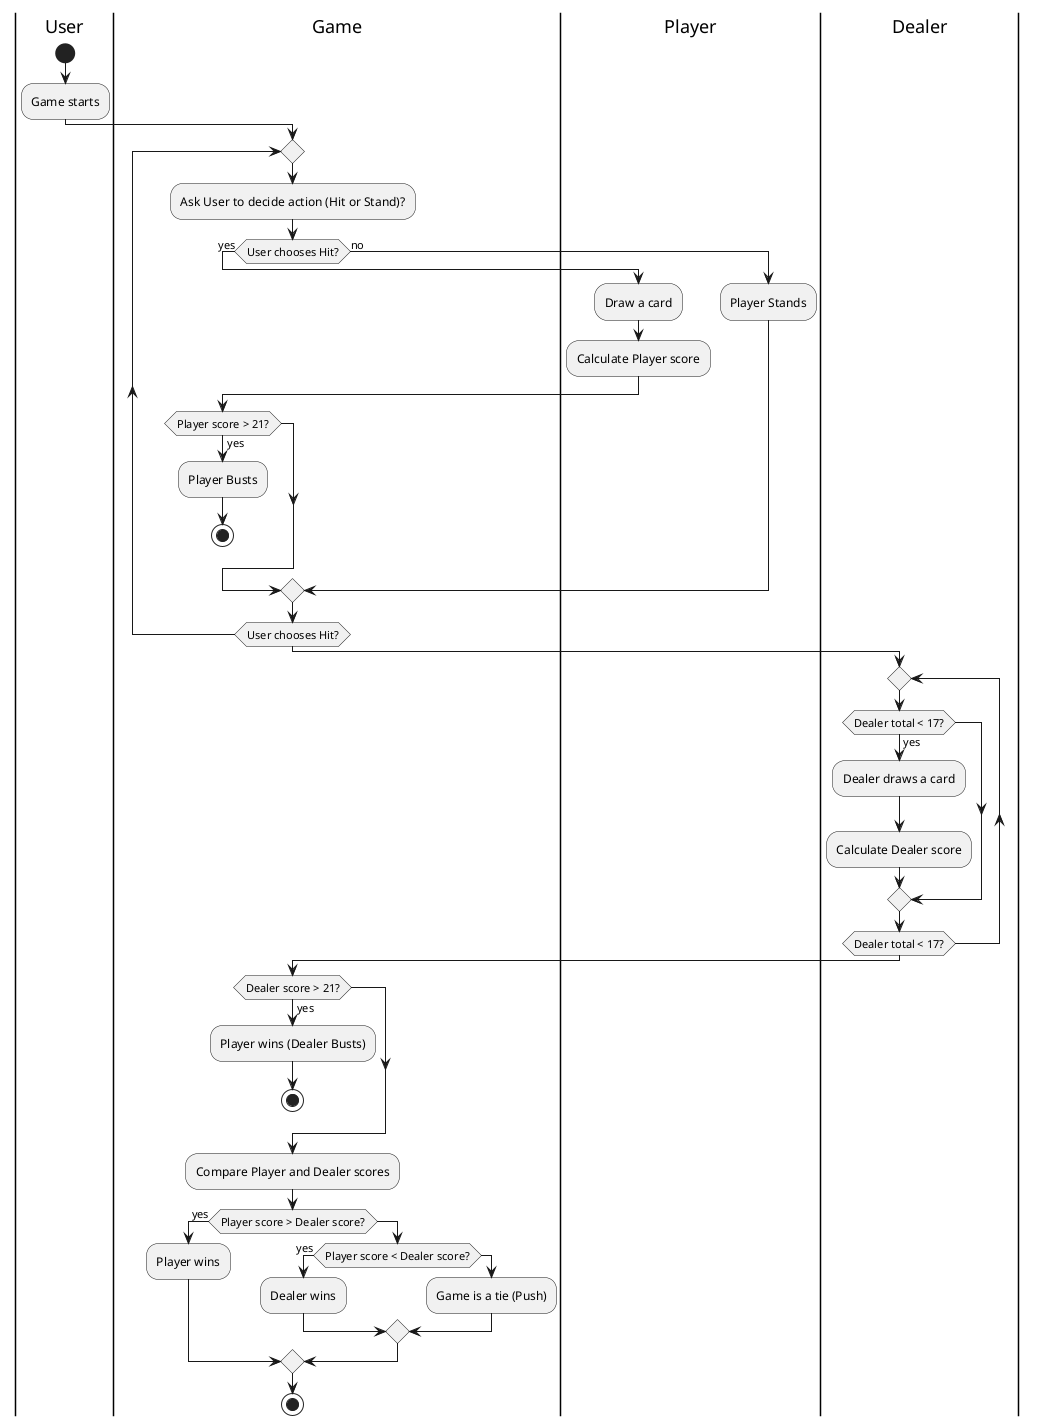 @startuml
|User|
start
:Game starts;

|Game|
repeat
  :Ask User to decide action (Hit or Stand)?;
  if (User chooses Hit?) then (yes)
    |Player|
    :Draw a card;
    :Calculate Player score;
    |Game|

    if (Player score > 21?) then (yes)
      :Player Busts;
      stop
    endif
  else (no)
    |Player|
    :Player Stands;
  endif
|Game|
repeat while (User chooses Hit?)

|Dealer|
repeat
  if (Dealer total < 17?) then (yes)
    :Dealer draws a card;
    :Calculate Dealer score;
  endif
repeat while (Dealer total < 17?)

|Game|
if (Dealer score > 21?) then (yes)
  :Player wins (Dealer Busts);
  stop
endif

:Compare Player and Dealer scores;
if (Player score > Dealer score?) then (yes)
  :Player wins;
else
  if (Player score < Dealer score?) then (yes)
    :Dealer wins;
  else
    :Game is a tie (Push);
  endif
endif
stop
@enduml